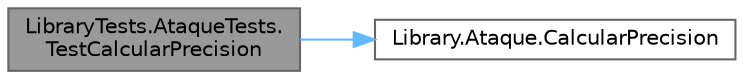 digraph "LibraryTests.AtaqueTests.TestCalcularPrecision"
{
 // INTERACTIVE_SVG=YES
 // LATEX_PDF_SIZE
  bgcolor="transparent";
  edge [fontname=Helvetica,fontsize=10,labelfontname=Helvetica,labelfontsize=10];
  node [fontname=Helvetica,fontsize=10,shape=box,height=0.2,width=0.4];
  rankdir="LR";
  Node1 [id="Node000001",label="LibraryTests.AtaqueTests.\lTestCalcularPrecision",height=0.2,width=0.4,color="gray40", fillcolor="grey60", style="filled", fontcolor="black",tooltip="Este test comprueba que se calcule correctamente la precisión de manera aleatoria."];
  Node1 -> Node2 [id="edge1_Node000001_Node000002",color="steelblue1",style="solid",tooltip=" "];
  Node2 [id="Node000002",label="Library.Ataque.CalcularPrecision",height=0.2,width=0.4,color="grey40", fillcolor="white", style="filled",URL="$classLibrary_1_1Ataque.html#adf80f1e641d5c92541a8fe470a98968d",tooltip="Calcula si el ataque es preciso, es decir, si hace o no daño/causa un efecto en la víctima."];
}
